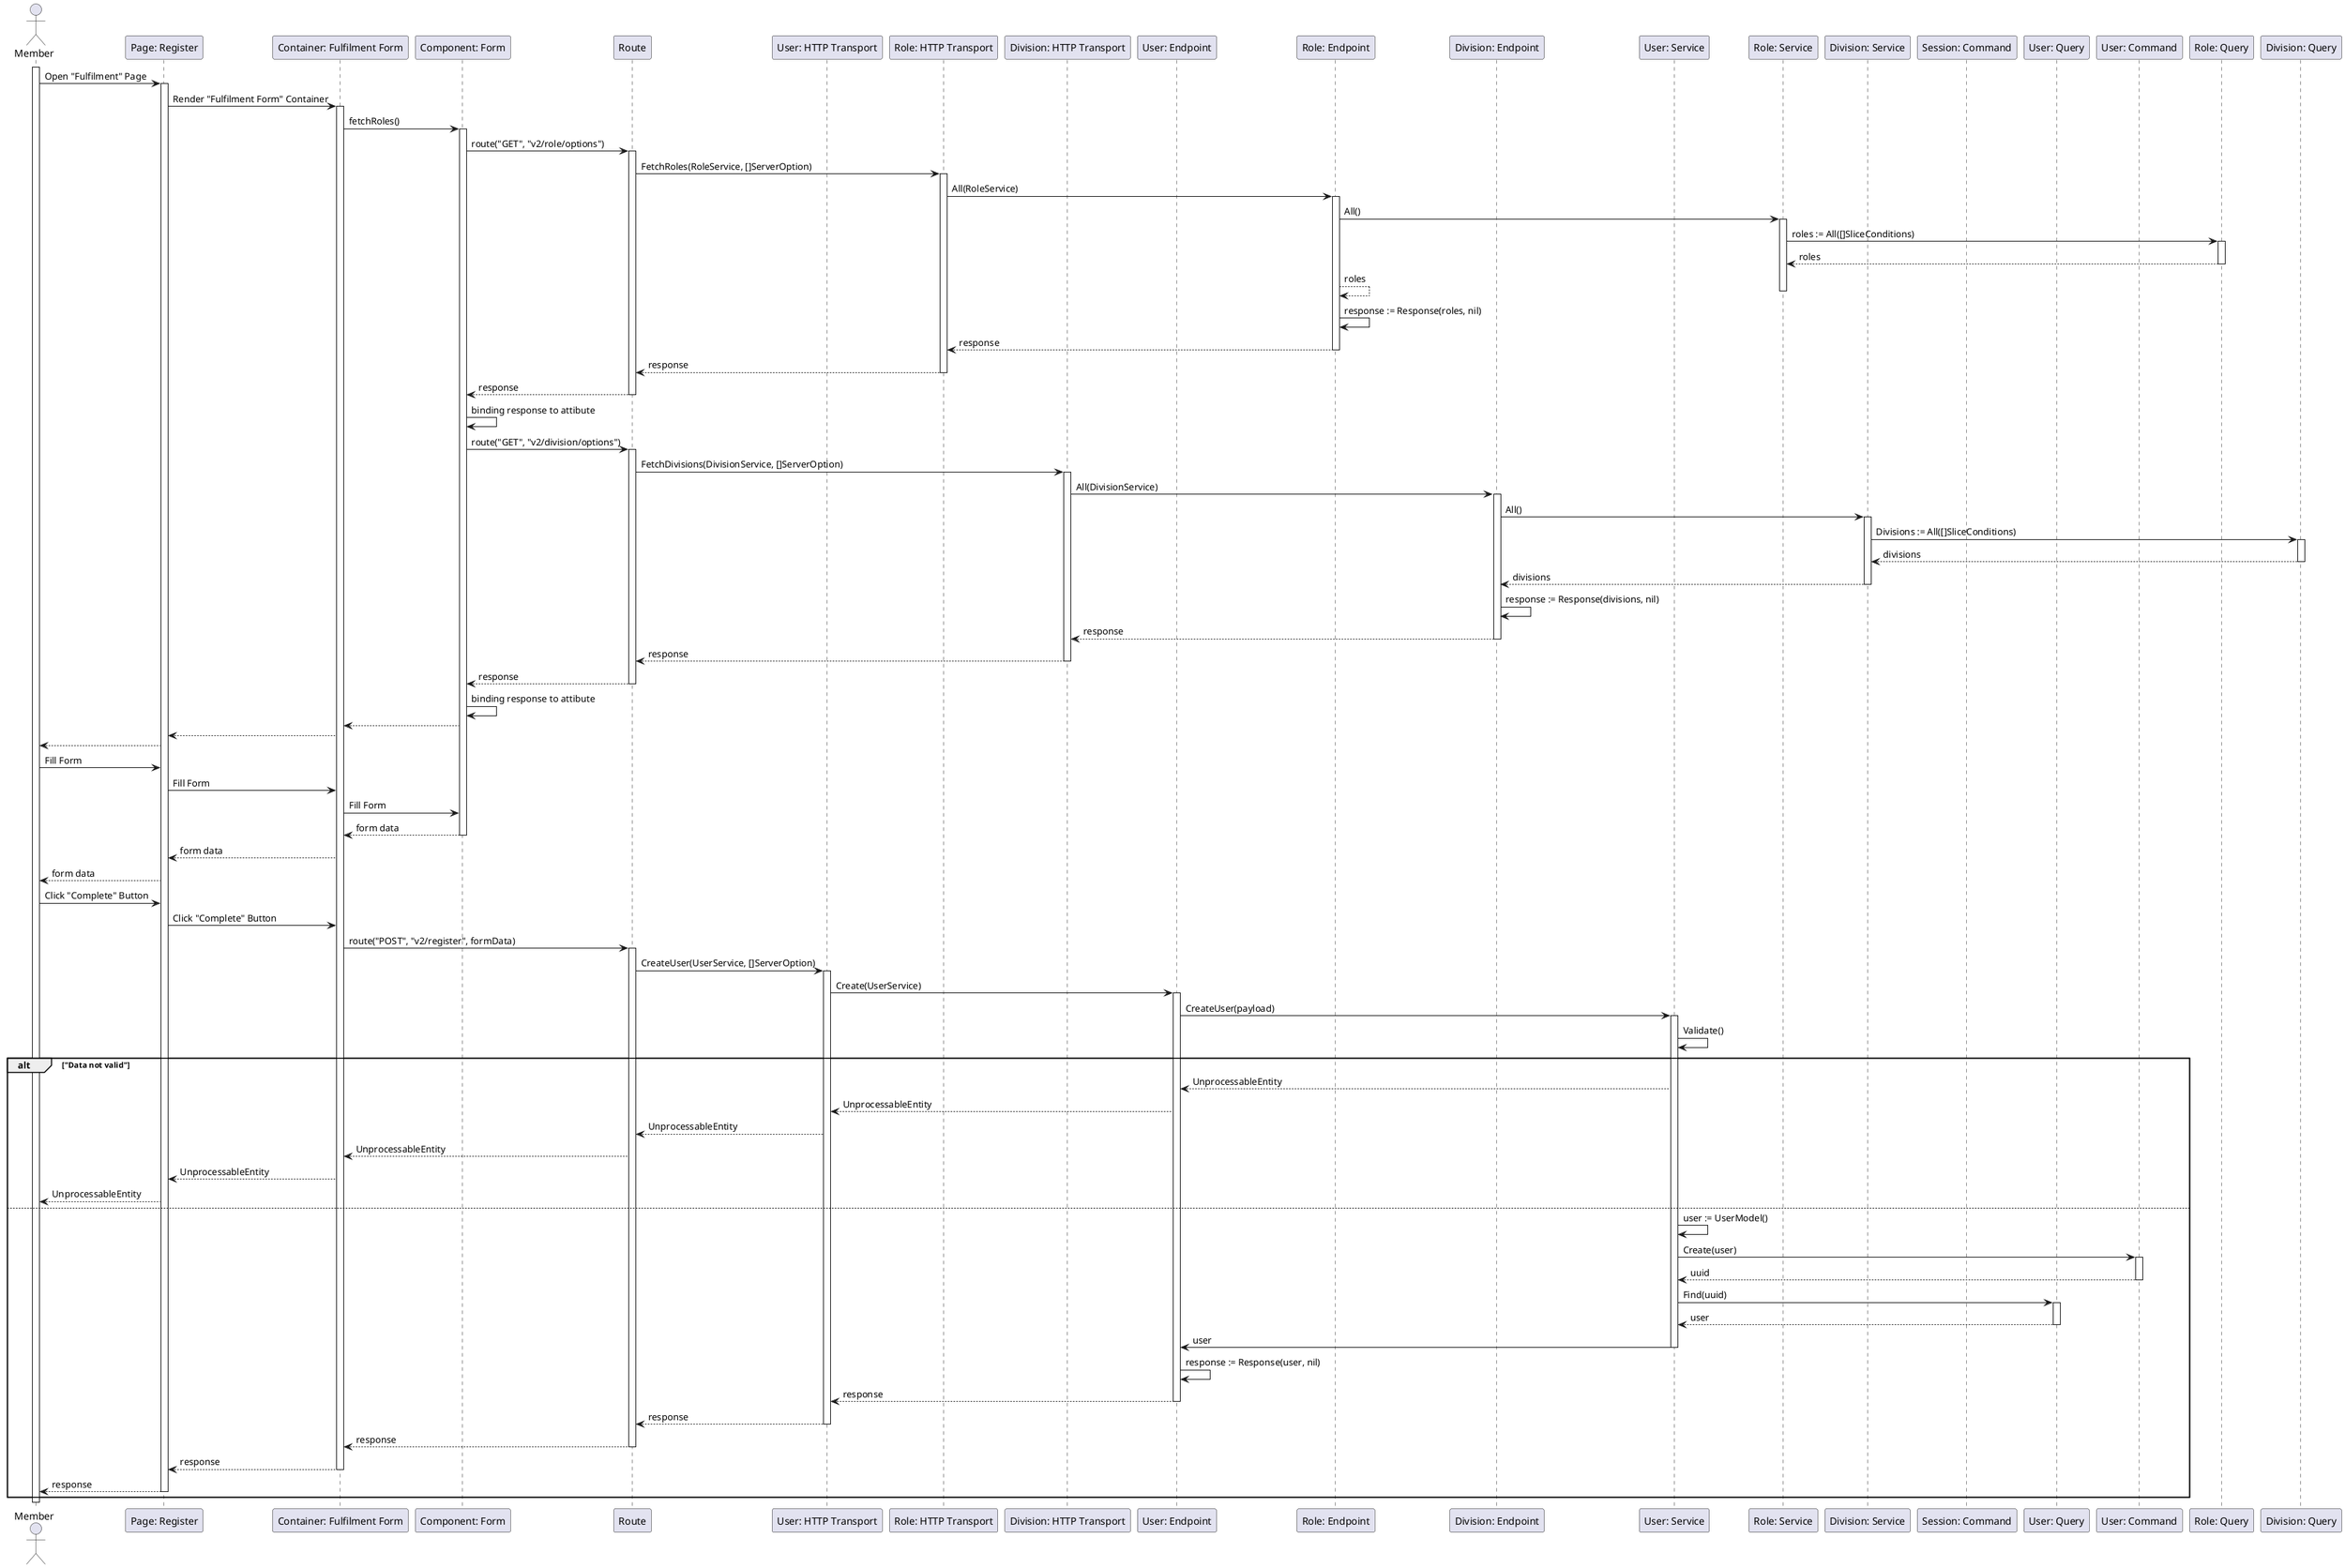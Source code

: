 @startuml Register

actor Member
participant "Page: Register" as RegisterPage
participant "Container: Fulfilment Form" as FulfilmentFormContainer
participant "Component: Form" as FulfilmentFormComponent
participant "Route" as Route
participant "User: HTTP Transport" as UserHTTPTransport
participant "Role: HTTP Transport" as RoleHTTPTransport
participant "Division: HTTP Transport" as DivisionHTTPTransport
participant "User: Endpoint" as UserEndpoint
participant "Role: Endpoint" as RoleEndpoint
participant "Division: Endpoint" as DivisionEndpoint
participant "User: Service" as UserService
participant "Role: Service" as RoleService
participant "Division: Service" as DivisionService
participant "Session: Command" as SessionCommand
participant "User: Query" as UserQuery
participant "User: Command" as UserCommand
participant "Role: Query" as RoleQuery
participant "Division: Query" as DivisionQuery

activate Member

' Load Data
Member->RegisterPage: Open "Fulfilment" Page
activate RegisterPage
RegisterPage->FulfilmentFormContainer: Render "Fulfilment Form" Container
activate FulfilmentFormContainer
FulfilmentFormContainer->FulfilmentFormComponent: fetchRoles()

' Fetch Roles
activate FulfilmentFormComponent
FulfilmentFormComponent->Route: route("GET", "v2/role/options")
activate Route
Route->RoleHTTPTransport: FetchRoles(RoleService, []ServerOption)
activate RoleHTTPTransport
RoleHTTPTransport->RoleEndpoint: All(RoleService)
activate RoleEndpoint
RoleEndpoint->RoleService: All()
activate RoleService
RoleService->RoleQuery: roles := All([]SliceConditions)
activate RoleQuery
RoleQuery-->RoleService: roles
deactivate RoleQuery
RoleEndpoint-->RoleEndpoint: roles
deactivate RoleService
RoleEndpoint->RoleEndpoint: response := Response(roles, nil)
RoleEndpoint-->RoleHTTPTransport: response
deactivate RoleEndpoint
RoleHTTPTransport-->Route: response
deactivate RoleHTTPTransport
Route-->FulfilmentFormComponent: response
deactivate Route
FulfilmentFormComponent->FulfilmentFormComponent: binding response to attibute
' End Fetch Roles

' Fetch Division
FulfilmentFormComponent->Route: route("GET", "v2/division/options")
activate Route
Route->DivisionHTTPTransport: FetchDivisions(DivisionService, []ServerOption)
activate DivisionHTTPTransport
DivisionHTTPTransport->DivisionEndpoint: All(DivisionService)
activate DivisionEndpoint
DivisionEndpoint->DivisionService: All()
activate DivisionService
DivisionService->DivisionQuery: Divisions := All([]SliceConditions)
activate DivisionQuery
DivisionQuery-->DivisionService: divisions
deactivate DivisionQuery
DivisionService-->DivisionEndpoint: divisions
deactivate DivisionService
DivisionEndpoint->DivisionEndpoint: response := Response(divisions, nil)
DivisionEndpoint-->DivisionHTTPTransport: response
deactivate DivisionEndpoint
DivisionHTTPTransport-->Route: response
deactivate DivisionHTTPTransport
Route-->FulfilmentFormComponent: response
deactivate Route
FulfilmentFormComponent->FulfilmentFormComponent: binding response to attibute
' End Fetch Division

FulfilmentFormComponent-->FulfilmentFormContainer
FulfilmentFormContainer-->RegisterPage
RegisterPage-->Member
' End Load Data

' Fill Data
Member->RegisterPage: Fill Form
RegisterPage->FulfilmentFormContainer: Fill Form
FulfilmentFormContainer->FulfilmentFormComponent: Fill Form
FulfilmentFormComponent-->FulfilmentFormContainer: form data
deactivate FulfilmentFormComponent
FulfilmentFormContainer-->RegisterPage: form data
RegisterPage-->Member: form data
' End Fill Data

Member->RegisterPage: Click "Complete" Button
RegisterPage->FulfilmentFormContainer: Click "Complete" Button
FulfilmentFormContainer->Route: route("POST", "v2/register", formData)
activate Route
Route->UserHTTPTransport: CreateUser(UserService, []ServerOption)
activate UserHTTPTransport
UserHTTPTransport->UserEndpoint: Create(UserService)
activate UserEndpoint
UserEndpoint->UserService: CreateUser(payload)
activate UserService
UserService->UserService: Validate()

alt "Data not valid"
    UserService-->UserEndpoint: UnprocessableEntity
    UserEndpoint-->UserHTTPTransport: UnprocessableEntity
    UserHTTPTransport-->Route: UnprocessableEntity
    Route-->FulfilmentFormContainer: UnprocessableEntity
    FulfilmentFormContainer-->RegisterPage: UnprocessableEntity
    RegisterPage-->Member: UnprocessableEntity
else
    UserService->UserService: user := UserModel()
    UserService->UserCommand: Create(user)
    activate UserCommand
    UserCommand-->UserService: uuid
    deactivate UserCommand
    UserService->UserQuery: Find(uuid)
    activate UserQuery
    UserQuery-->UserService: user
    deactivate UserQuery
    UserService->UserEndpoint: user
    deactivate UserService
    UserEndpoint->UserEndpoint:  response := Response(user, nil)
    UserEndpoint-->UserHTTPTransport: response
    deactivate UserEndpoint
    UserHTTPTransport-->Route: response
    deactivate UserHTTPTransport
    Route-->FulfilmentFormContainer: response
    deactivate Route
    FulfilmentFormContainer-->RegisterPage: response
    deactivate FulfilmentFormContainer
    RegisterPage-->Member: response
    deactivate RegisterPage
end

deactivate Member

@enduml